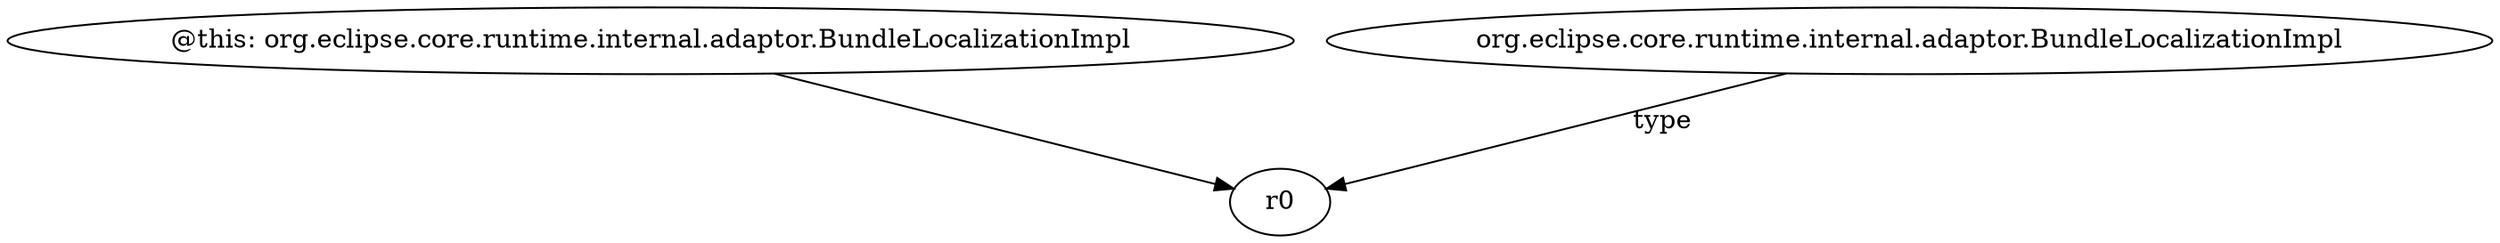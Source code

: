 digraph g {
0[label="@this: org.eclipse.core.runtime.internal.adaptor.BundleLocalizationImpl"]
1[label="r0"]
0->1[label=""]
2[label="org.eclipse.core.runtime.internal.adaptor.BundleLocalizationImpl"]
2->1[label="type"]
}